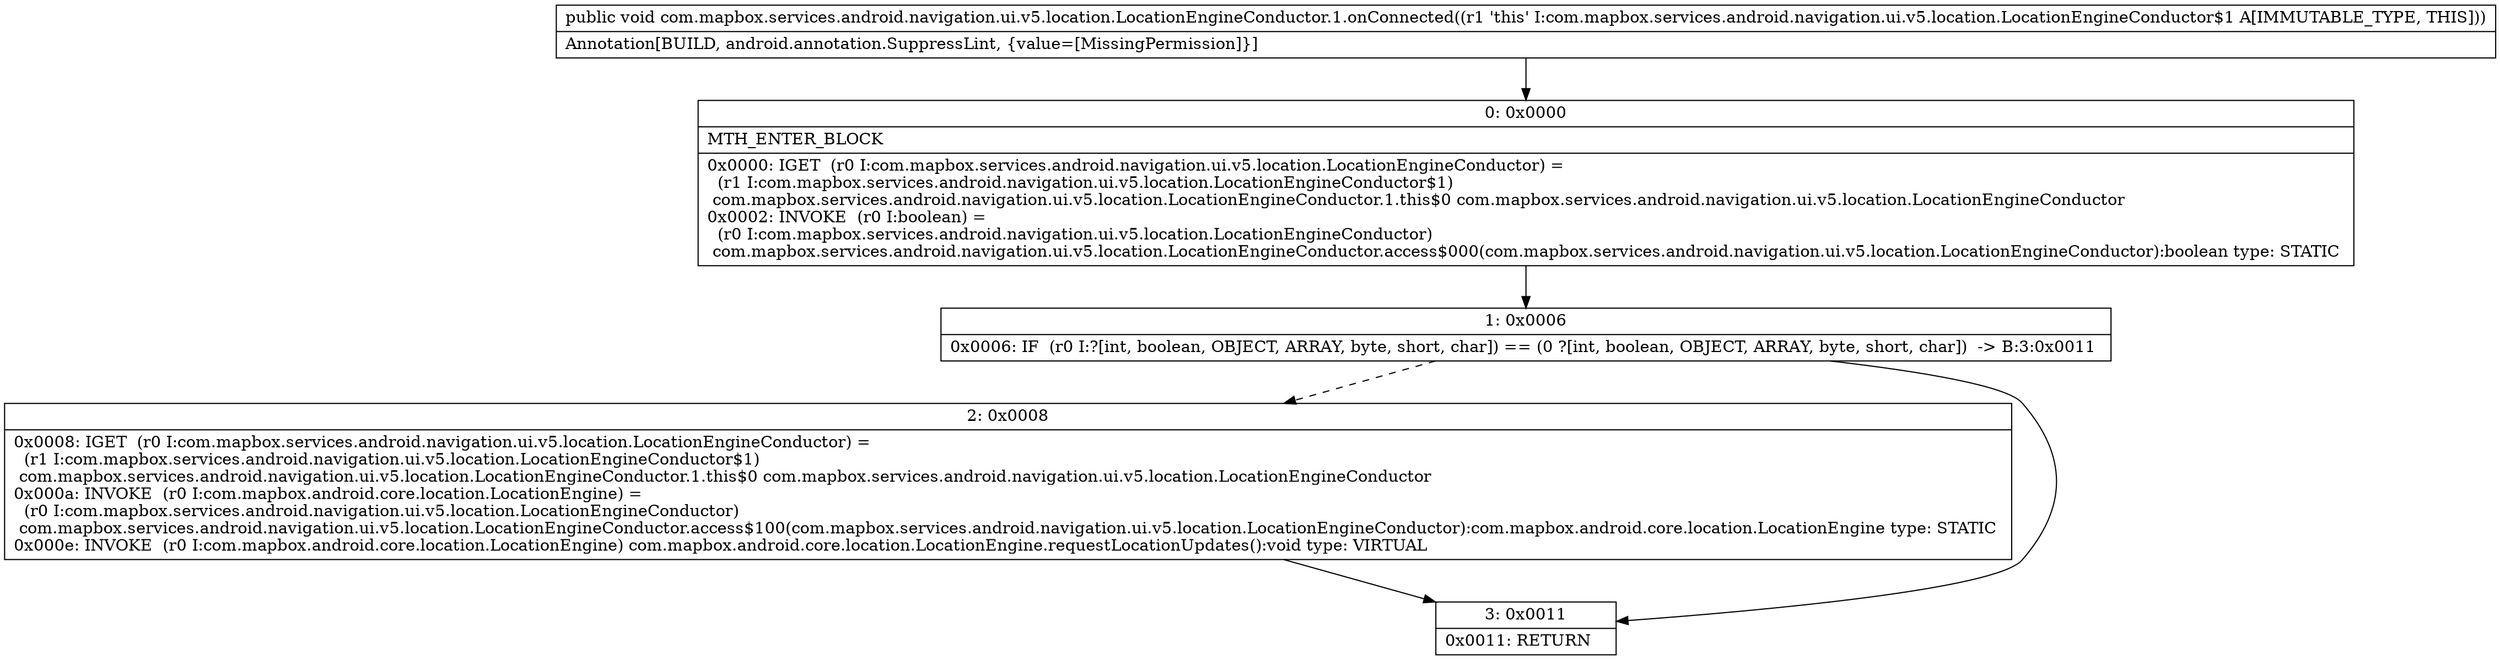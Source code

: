 digraph "CFG forcom.mapbox.services.android.navigation.ui.v5.location.LocationEngineConductor.1.onConnected()V" {
Node_0 [shape=record,label="{0\:\ 0x0000|MTH_ENTER_BLOCK\l|0x0000: IGET  (r0 I:com.mapbox.services.android.navigation.ui.v5.location.LocationEngineConductor) = \l  (r1 I:com.mapbox.services.android.navigation.ui.v5.location.LocationEngineConductor$1)\l com.mapbox.services.android.navigation.ui.v5.location.LocationEngineConductor.1.this$0 com.mapbox.services.android.navigation.ui.v5.location.LocationEngineConductor \l0x0002: INVOKE  (r0 I:boolean) = \l  (r0 I:com.mapbox.services.android.navigation.ui.v5.location.LocationEngineConductor)\l com.mapbox.services.android.navigation.ui.v5.location.LocationEngineConductor.access$000(com.mapbox.services.android.navigation.ui.v5.location.LocationEngineConductor):boolean type: STATIC \l}"];
Node_1 [shape=record,label="{1\:\ 0x0006|0x0006: IF  (r0 I:?[int, boolean, OBJECT, ARRAY, byte, short, char]) == (0 ?[int, boolean, OBJECT, ARRAY, byte, short, char])  \-\> B:3:0x0011 \l}"];
Node_2 [shape=record,label="{2\:\ 0x0008|0x0008: IGET  (r0 I:com.mapbox.services.android.navigation.ui.v5.location.LocationEngineConductor) = \l  (r1 I:com.mapbox.services.android.navigation.ui.v5.location.LocationEngineConductor$1)\l com.mapbox.services.android.navigation.ui.v5.location.LocationEngineConductor.1.this$0 com.mapbox.services.android.navigation.ui.v5.location.LocationEngineConductor \l0x000a: INVOKE  (r0 I:com.mapbox.android.core.location.LocationEngine) = \l  (r0 I:com.mapbox.services.android.navigation.ui.v5.location.LocationEngineConductor)\l com.mapbox.services.android.navigation.ui.v5.location.LocationEngineConductor.access$100(com.mapbox.services.android.navigation.ui.v5.location.LocationEngineConductor):com.mapbox.android.core.location.LocationEngine type: STATIC \l0x000e: INVOKE  (r0 I:com.mapbox.android.core.location.LocationEngine) com.mapbox.android.core.location.LocationEngine.requestLocationUpdates():void type: VIRTUAL \l}"];
Node_3 [shape=record,label="{3\:\ 0x0011|0x0011: RETURN   \l}"];
MethodNode[shape=record,label="{public void com.mapbox.services.android.navigation.ui.v5.location.LocationEngineConductor.1.onConnected((r1 'this' I:com.mapbox.services.android.navigation.ui.v5.location.LocationEngineConductor$1 A[IMMUTABLE_TYPE, THIS]))  | Annotation[BUILD, android.annotation.SuppressLint, \{value=[MissingPermission]\}]\l}"];
MethodNode -> Node_0;
Node_0 -> Node_1;
Node_1 -> Node_2[style=dashed];
Node_1 -> Node_3;
Node_2 -> Node_3;
}

